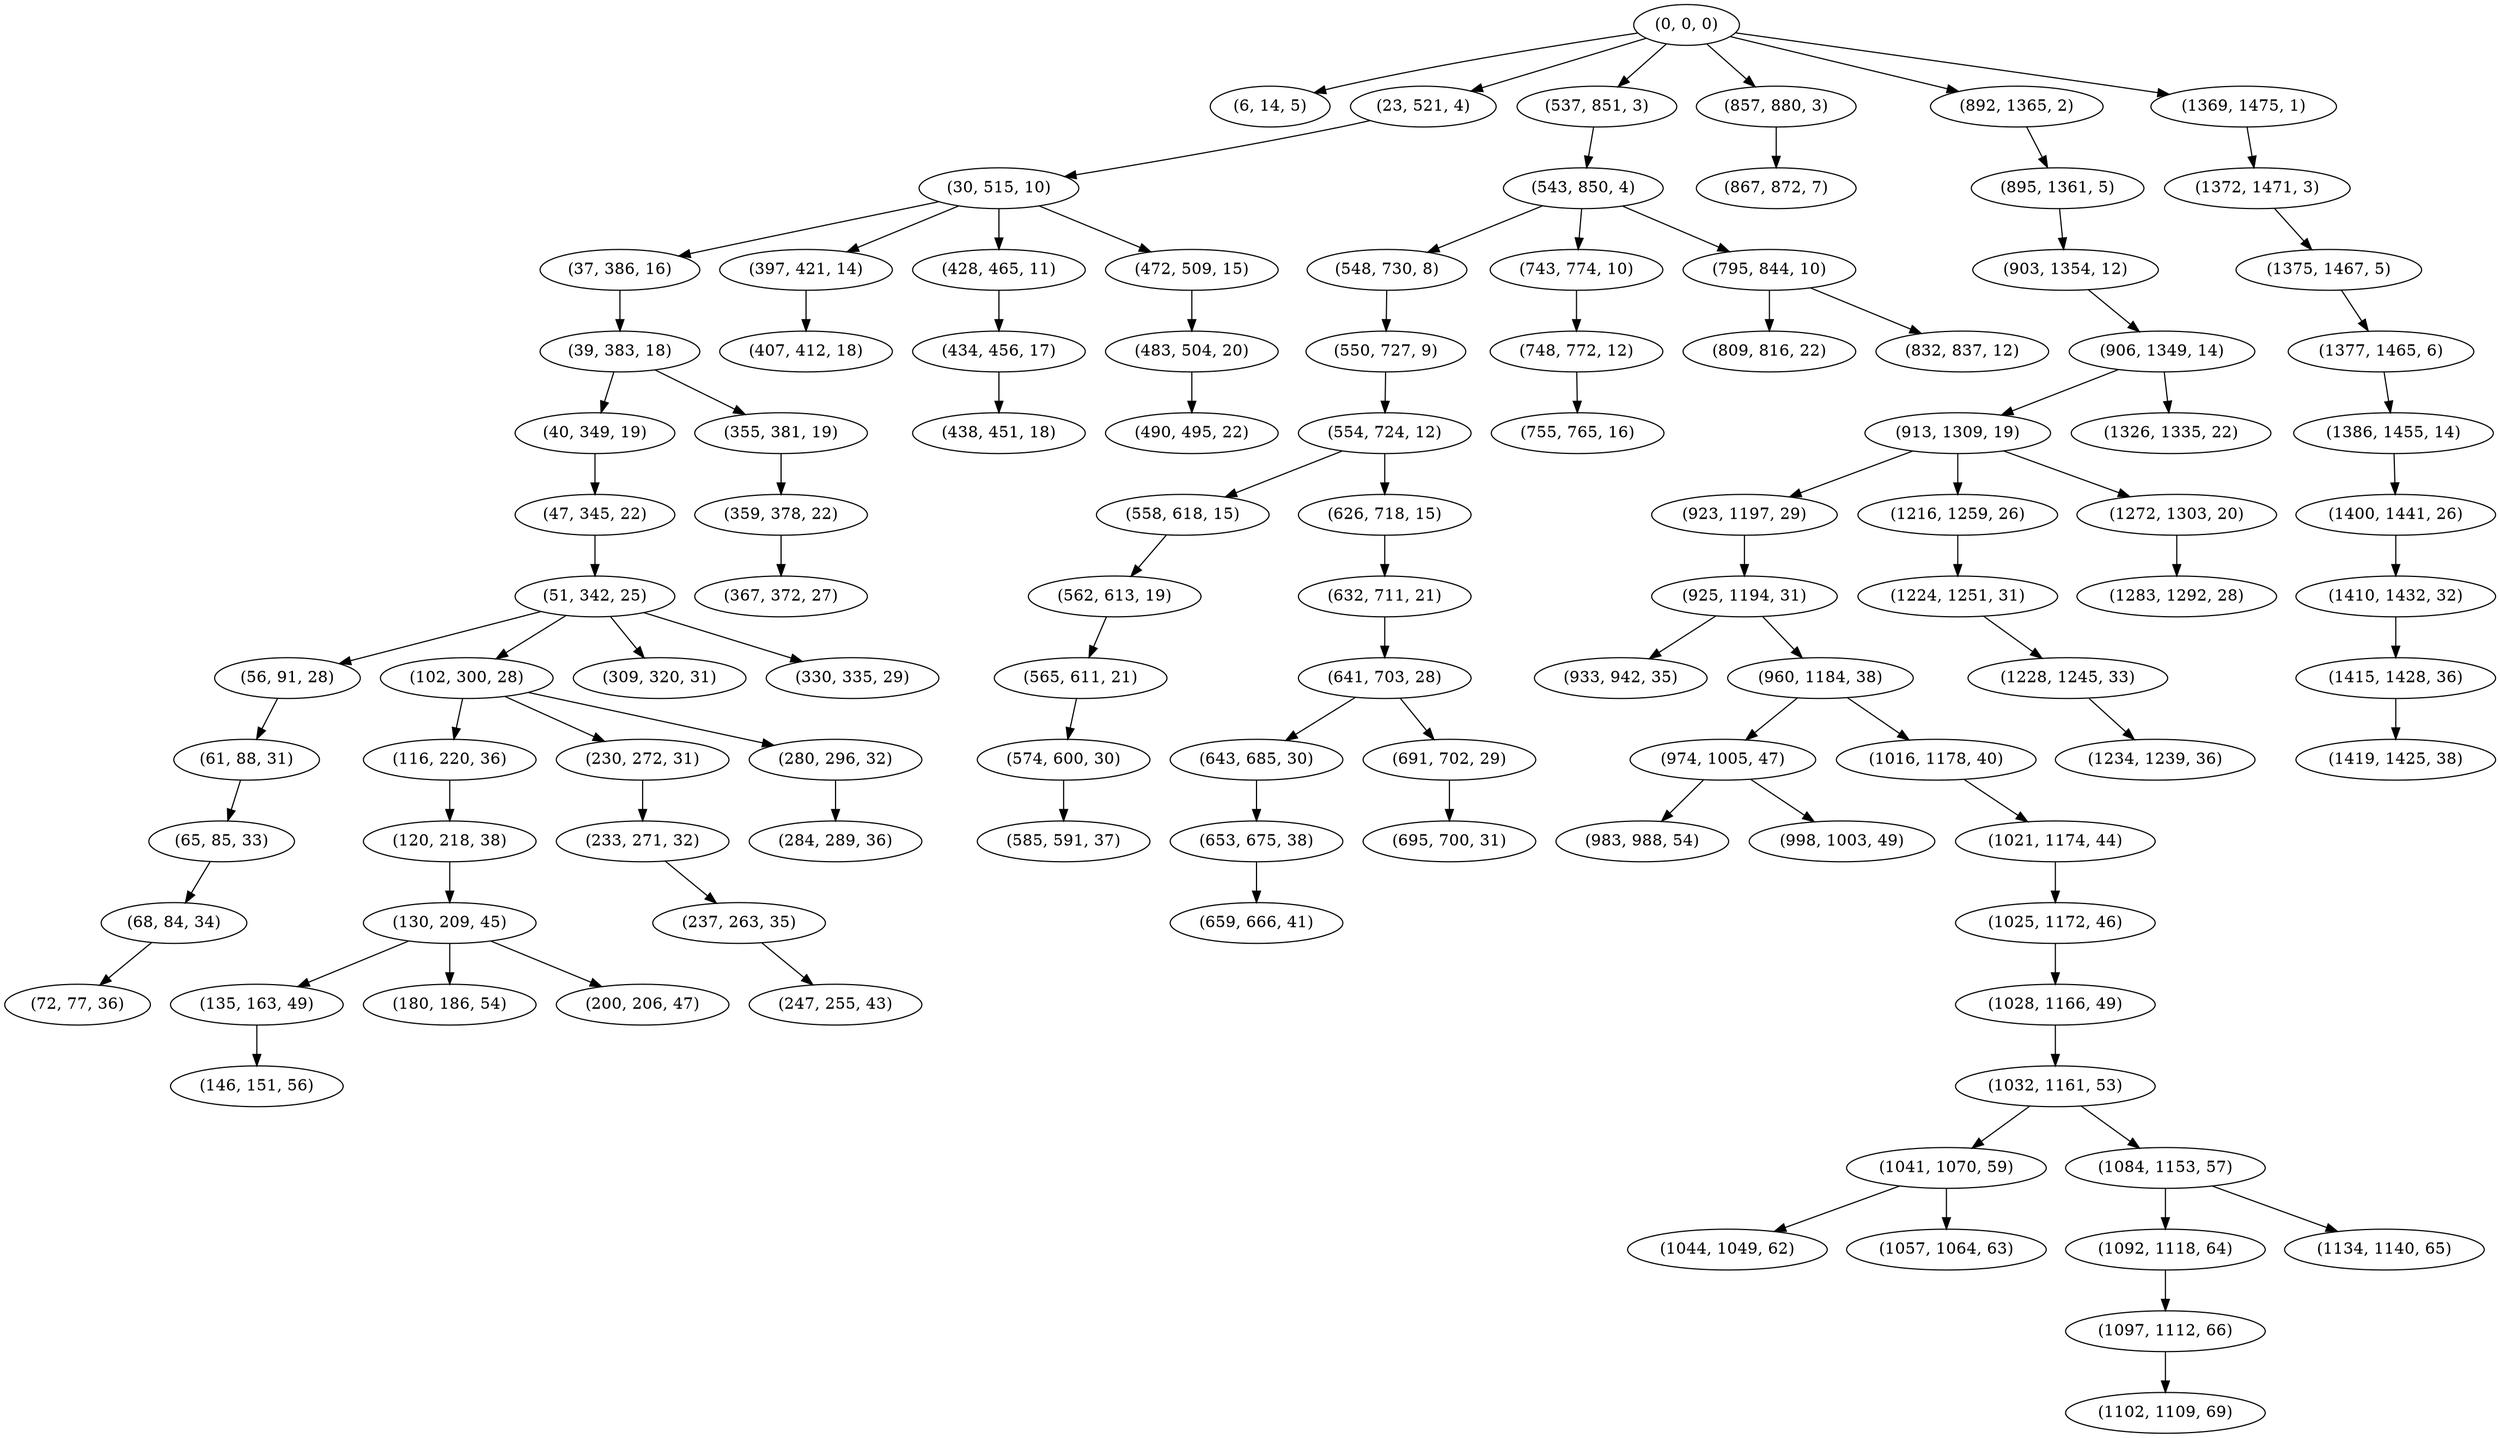 digraph tree {
    "(0, 0, 0)";
    "(6, 14, 5)";
    "(23, 521, 4)";
    "(30, 515, 10)";
    "(37, 386, 16)";
    "(39, 383, 18)";
    "(40, 349, 19)";
    "(47, 345, 22)";
    "(51, 342, 25)";
    "(56, 91, 28)";
    "(61, 88, 31)";
    "(65, 85, 33)";
    "(68, 84, 34)";
    "(72, 77, 36)";
    "(102, 300, 28)";
    "(116, 220, 36)";
    "(120, 218, 38)";
    "(130, 209, 45)";
    "(135, 163, 49)";
    "(146, 151, 56)";
    "(180, 186, 54)";
    "(200, 206, 47)";
    "(230, 272, 31)";
    "(233, 271, 32)";
    "(237, 263, 35)";
    "(247, 255, 43)";
    "(280, 296, 32)";
    "(284, 289, 36)";
    "(309, 320, 31)";
    "(330, 335, 29)";
    "(355, 381, 19)";
    "(359, 378, 22)";
    "(367, 372, 27)";
    "(397, 421, 14)";
    "(407, 412, 18)";
    "(428, 465, 11)";
    "(434, 456, 17)";
    "(438, 451, 18)";
    "(472, 509, 15)";
    "(483, 504, 20)";
    "(490, 495, 22)";
    "(537, 851, 3)";
    "(543, 850, 4)";
    "(548, 730, 8)";
    "(550, 727, 9)";
    "(554, 724, 12)";
    "(558, 618, 15)";
    "(562, 613, 19)";
    "(565, 611, 21)";
    "(574, 600, 30)";
    "(585, 591, 37)";
    "(626, 718, 15)";
    "(632, 711, 21)";
    "(641, 703, 28)";
    "(643, 685, 30)";
    "(653, 675, 38)";
    "(659, 666, 41)";
    "(691, 702, 29)";
    "(695, 700, 31)";
    "(743, 774, 10)";
    "(748, 772, 12)";
    "(755, 765, 16)";
    "(795, 844, 10)";
    "(809, 816, 22)";
    "(832, 837, 12)";
    "(857, 880, 3)";
    "(867, 872, 7)";
    "(892, 1365, 2)";
    "(895, 1361, 5)";
    "(903, 1354, 12)";
    "(906, 1349, 14)";
    "(913, 1309, 19)";
    "(923, 1197, 29)";
    "(925, 1194, 31)";
    "(933, 942, 35)";
    "(960, 1184, 38)";
    "(974, 1005, 47)";
    "(983, 988, 54)";
    "(998, 1003, 49)";
    "(1016, 1178, 40)";
    "(1021, 1174, 44)";
    "(1025, 1172, 46)";
    "(1028, 1166, 49)";
    "(1032, 1161, 53)";
    "(1041, 1070, 59)";
    "(1044, 1049, 62)";
    "(1057, 1064, 63)";
    "(1084, 1153, 57)";
    "(1092, 1118, 64)";
    "(1097, 1112, 66)";
    "(1102, 1109, 69)";
    "(1134, 1140, 65)";
    "(1216, 1259, 26)";
    "(1224, 1251, 31)";
    "(1228, 1245, 33)";
    "(1234, 1239, 36)";
    "(1272, 1303, 20)";
    "(1283, 1292, 28)";
    "(1326, 1335, 22)";
    "(1369, 1475, 1)";
    "(1372, 1471, 3)";
    "(1375, 1467, 5)";
    "(1377, 1465, 6)";
    "(1386, 1455, 14)";
    "(1400, 1441, 26)";
    "(1410, 1432, 32)";
    "(1415, 1428, 36)";
    "(1419, 1425, 38)";
    "(0, 0, 0)" -> "(6, 14, 5)";
    "(0, 0, 0)" -> "(23, 521, 4)";
    "(0, 0, 0)" -> "(537, 851, 3)";
    "(0, 0, 0)" -> "(857, 880, 3)";
    "(0, 0, 0)" -> "(892, 1365, 2)";
    "(0, 0, 0)" -> "(1369, 1475, 1)";
    "(23, 521, 4)" -> "(30, 515, 10)";
    "(30, 515, 10)" -> "(37, 386, 16)";
    "(30, 515, 10)" -> "(397, 421, 14)";
    "(30, 515, 10)" -> "(428, 465, 11)";
    "(30, 515, 10)" -> "(472, 509, 15)";
    "(37, 386, 16)" -> "(39, 383, 18)";
    "(39, 383, 18)" -> "(40, 349, 19)";
    "(39, 383, 18)" -> "(355, 381, 19)";
    "(40, 349, 19)" -> "(47, 345, 22)";
    "(47, 345, 22)" -> "(51, 342, 25)";
    "(51, 342, 25)" -> "(56, 91, 28)";
    "(51, 342, 25)" -> "(102, 300, 28)";
    "(51, 342, 25)" -> "(309, 320, 31)";
    "(51, 342, 25)" -> "(330, 335, 29)";
    "(56, 91, 28)" -> "(61, 88, 31)";
    "(61, 88, 31)" -> "(65, 85, 33)";
    "(65, 85, 33)" -> "(68, 84, 34)";
    "(68, 84, 34)" -> "(72, 77, 36)";
    "(102, 300, 28)" -> "(116, 220, 36)";
    "(102, 300, 28)" -> "(230, 272, 31)";
    "(102, 300, 28)" -> "(280, 296, 32)";
    "(116, 220, 36)" -> "(120, 218, 38)";
    "(120, 218, 38)" -> "(130, 209, 45)";
    "(130, 209, 45)" -> "(135, 163, 49)";
    "(130, 209, 45)" -> "(180, 186, 54)";
    "(130, 209, 45)" -> "(200, 206, 47)";
    "(135, 163, 49)" -> "(146, 151, 56)";
    "(230, 272, 31)" -> "(233, 271, 32)";
    "(233, 271, 32)" -> "(237, 263, 35)";
    "(237, 263, 35)" -> "(247, 255, 43)";
    "(280, 296, 32)" -> "(284, 289, 36)";
    "(355, 381, 19)" -> "(359, 378, 22)";
    "(359, 378, 22)" -> "(367, 372, 27)";
    "(397, 421, 14)" -> "(407, 412, 18)";
    "(428, 465, 11)" -> "(434, 456, 17)";
    "(434, 456, 17)" -> "(438, 451, 18)";
    "(472, 509, 15)" -> "(483, 504, 20)";
    "(483, 504, 20)" -> "(490, 495, 22)";
    "(537, 851, 3)" -> "(543, 850, 4)";
    "(543, 850, 4)" -> "(548, 730, 8)";
    "(543, 850, 4)" -> "(743, 774, 10)";
    "(543, 850, 4)" -> "(795, 844, 10)";
    "(548, 730, 8)" -> "(550, 727, 9)";
    "(550, 727, 9)" -> "(554, 724, 12)";
    "(554, 724, 12)" -> "(558, 618, 15)";
    "(554, 724, 12)" -> "(626, 718, 15)";
    "(558, 618, 15)" -> "(562, 613, 19)";
    "(562, 613, 19)" -> "(565, 611, 21)";
    "(565, 611, 21)" -> "(574, 600, 30)";
    "(574, 600, 30)" -> "(585, 591, 37)";
    "(626, 718, 15)" -> "(632, 711, 21)";
    "(632, 711, 21)" -> "(641, 703, 28)";
    "(641, 703, 28)" -> "(643, 685, 30)";
    "(641, 703, 28)" -> "(691, 702, 29)";
    "(643, 685, 30)" -> "(653, 675, 38)";
    "(653, 675, 38)" -> "(659, 666, 41)";
    "(691, 702, 29)" -> "(695, 700, 31)";
    "(743, 774, 10)" -> "(748, 772, 12)";
    "(748, 772, 12)" -> "(755, 765, 16)";
    "(795, 844, 10)" -> "(809, 816, 22)";
    "(795, 844, 10)" -> "(832, 837, 12)";
    "(857, 880, 3)" -> "(867, 872, 7)";
    "(892, 1365, 2)" -> "(895, 1361, 5)";
    "(895, 1361, 5)" -> "(903, 1354, 12)";
    "(903, 1354, 12)" -> "(906, 1349, 14)";
    "(906, 1349, 14)" -> "(913, 1309, 19)";
    "(906, 1349, 14)" -> "(1326, 1335, 22)";
    "(913, 1309, 19)" -> "(923, 1197, 29)";
    "(913, 1309, 19)" -> "(1216, 1259, 26)";
    "(913, 1309, 19)" -> "(1272, 1303, 20)";
    "(923, 1197, 29)" -> "(925, 1194, 31)";
    "(925, 1194, 31)" -> "(933, 942, 35)";
    "(925, 1194, 31)" -> "(960, 1184, 38)";
    "(960, 1184, 38)" -> "(974, 1005, 47)";
    "(960, 1184, 38)" -> "(1016, 1178, 40)";
    "(974, 1005, 47)" -> "(983, 988, 54)";
    "(974, 1005, 47)" -> "(998, 1003, 49)";
    "(1016, 1178, 40)" -> "(1021, 1174, 44)";
    "(1021, 1174, 44)" -> "(1025, 1172, 46)";
    "(1025, 1172, 46)" -> "(1028, 1166, 49)";
    "(1028, 1166, 49)" -> "(1032, 1161, 53)";
    "(1032, 1161, 53)" -> "(1041, 1070, 59)";
    "(1032, 1161, 53)" -> "(1084, 1153, 57)";
    "(1041, 1070, 59)" -> "(1044, 1049, 62)";
    "(1041, 1070, 59)" -> "(1057, 1064, 63)";
    "(1084, 1153, 57)" -> "(1092, 1118, 64)";
    "(1084, 1153, 57)" -> "(1134, 1140, 65)";
    "(1092, 1118, 64)" -> "(1097, 1112, 66)";
    "(1097, 1112, 66)" -> "(1102, 1109, 69)";
    "(1216, 1259, 26)" -> "(1224, 1251, 31)";
    "(1224, 1251, 31)" -> "(1228, 1245, 33)";
    "(1228, 1245, 33)" -> "(1234, 1239, 36)";
    "(1272, 1303, 20)" -> "(1283, 1292, 28)";
    "(1369, 1475, 1)" -> "(1372, 1471, 3)";
    "(1372, 1471, 3)" -> "(1375, 1467, 5)";
    "(1375, 1467, 5)" -> "(1377, 1465, 6)";
    "(1377, 1465, 6)" -> "(1386, 1455, 14)";
    "(1386, 1455, 14)" -> "(1400, 1441, 26)";
    "(1400, 1441, 26)" -> "(1410, 1432, 32)";
    "(1410, 1432, 32)" -> "(1415, 1428, 36)";
    "(1415, 1428, 36)" -> "(1419, 1425, 38)";
}
